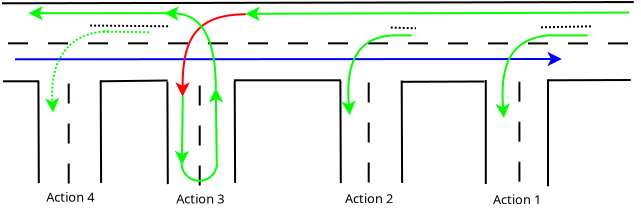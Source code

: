 <?xml version="1.0" encoding="UTF-8"?>
<dia:diagram xmlns:dia="http://www.lysator.liu.se/~alla/dia/">
  <dia:layer name="Background" visible="true">
    <dia:object type="Standard - Line" version="0" id="O0">
      <dia:attribute name="obj_pos">
        <dia:point val="-0.95,7"/>
      </dia:attribute>
      <dia:attribute name="obj_bb">
        <dia:rectangle val="-1.0,6.885;30.69,7.05"/>
      </dia:attribute>
      <dia:attribute name="conn_endpoints">
        <dia:point val="-0.95,7"/>
        <dia:point val="30.64,6.935"/>
      </dia:attribute>
      <dia:attribute name="numcp">
        <dia:int val="1"/>
      </dia:attribute>
    </dia:object>
    <dia:object type="Standard - Line" version="0" id="O1">
      <dia:attribute name="obj_pos">
        <dia:point val="10.65,10.85"/>
      </dia:attribute>
      <dia:attribute name="obj_bb">
        <dia:rectangle val="10.6,10.8;16.05,10.9"/>
      </dia:attribute>
      <dia:attribute name="conn_endpoints">
        <dia:point val="10.65,10.85"/>
        <dia:point val="16,10.85"/>
      </dia:attribute>
      <dia:attribute name="numcp">
        <dia:int val="1"/>
      </dia:attribute>
    </dia:object>
    <dia:object type="Standard - Line" version="0" id="O2">
      <dia:attribute name="obj_pos">
        <dia:point val="-0.65,9"/>
      </dia:attribute>
      <dia:attribute name="obj_bb">
        <dia:rectangle val="-0.7,8.95;30.95,9.055"/>
      </dia:attribute>
      <dia:attribute name="conn_endpoints">
        <dia:point val="-0.65,9"/>
        <dia:point val="30.9,9.005"/>
      </dia:attribute>
      <dia:attribute name="numcp">
        <dia:int val="1"/>
      </dia:attribute>
      <dia:attribute name="line_style">
        <dia:enum val="1"/>
      </dia:attribute>
    </dia:object>
    <dia:object type="Standard - Line" version="0" id="O3">
      <dia:attribute name="obj_pos">
        <dia:point val="26.35,10.85"/>
      </dia:attribute>
      <dia:attribute name="obj_bb">
        <dia:rectangle val="26.3,10.785;30.541,10.9"/>
      </dia:attribute>
      <dia:attribute name="conn_endpoints">
        <dia:point val="26.35,10.85"/>
        <dia:point val="30.49,10.835"/>
      </dia:attribute>
      <dia:attribute name="numcp">
        <dia:int val="1"/>
      </dia:attribute>
    </dia:object>
    <dia:object type="Standard - Line" version="0" id="O4">
      <dia:attribute name="obj_pos">
        <dia:point val="23.24,16.035"/>
      </dia:attribute>
      <dia:attribute name="obj_bb">
        <dia:rectangle val="23.19,10.785;23.29,16.085"/>
      </dia:attribute>
      <dia:attribute name="conn_endpoints">
        <dia:point val="23.24,16.035"/>
        <dia:point val="23.24,10.835"/>
      </dia:attribute>
      <dia:attribute name="numcp">
        <dia:int val="1"/>
      </dia:attribute>
    </dia:object>
    <dia:object type="Standard - Line" version="0" id="O5">
      <dia:attribute name="obj_pos">
        <dia:point val="26.35,16.15"/>
      </dia:attribute>
      <dia:attribute name="obj_bb">
        <dia:rectangle val="26.3,10.75;26.4,16.2"/>
      </dia:attribute>
      <dia:attribute name="conn_endpoints">
        <dia:point val="26.35,16.15"/>
        <dia:point val="26.35,10.8"/>
      </dia:attribute>
      <dia:attribute name="numcp">
        <dia:int val="1"/>
      </dia:attribute>
    </dia:object>
    <dia:object type="Standard - Line" version="0" id="O6">
      <dia:attribute name="obj_pos">
        <dia:point val="24.92,15.92"/>
      </dia:attribute>
      <dia:attribute name="obj_bb">
        <dia:rectangle val="24.87,10.67;24.97,15.97"/>
      </dia:attribute>
      <dia:attribute name="conn_endpoints">
        <dia:point val="24.92,15.92"/>
        <dia:point val="24.92,10.72"/>
      </dia:attribute>
      <dia:attribute name="numcp">
        <dia:int val="1"/>
      </dia:attribute>
      <dia:attribute name="line_style">
        <dia:enum val="1"/>
      </dia:attribute>
    </dia:object>
    <dia:object type="Standard - Line" version="0" id="O7">
      <dia:attribute name="obj_pos">
        <dia:point val="-0.3,9.8"/>
      </dia:attribute>
      <dia:attribute name="obj_bb">
        <dia:rectangle val="-0.35,9.285;27.09,10.285"/>
      </dia:attribute>
      <dia:attribute name="conn_endpoints">
        <dia:point val="-0.3,9.8"/>
        <dia:point val="27.04,9.785"/>
      </dia:attribute>
      <dia:attribute name="numcp">
        <dia:int val="1"/>
      </dia:attribute>
      <dia:attribute name="line_color">
        <dia:color val="#0000ff"/>
      </dia:attribute>
      <dia:attribute name="end_arrow">
        <dia:enum val="22"/>
      </dia:attribute>
      <dia:attribute name="end_arrow_length">
        <dia:real val="0.5"/>
      </dia:attribute>
      <dia:attribute name="end_arrow_width">
        <dia:real val="0.5"/>
      </dia:attribute>
    </dia:object>
    <dia:object type="Standard - Line" version="0" id="O8">
      <dia:attribute name="obj_pos">
        <dia:point val="30.409,7.462"/>
      </dia:attribute>
      <dia:attribute name="obj_bb">
        <dia:rectangle val="11.168,7.026;30.459,8.027"/>
      </dia:attribute>
      <dia:attribute name="conn_endpoints">
        <dia:point val="30.409,7.462"/>
        <dia:point val="11.219,7.527"/>
      </dia:attribute>
      <dia:attribute name="numcp">
        <dia:int val="1"/>
      </dia:attribute>
      <dia:attribute name="line_color">
        <dia:color val="#00ff00"/>
      </dia:attribute>
      <dia:attribute name="end_arrow">
        <dia:enum val="22"/>
      </dia:attribute>
      <dia:attribute name="end_arrow_length">
        <dia:real val="0.5"/>
      </dia:attribute>
      <dia:attribute name="end_arrow_width">
        <dia:real val="0.5"/>
      </dia:attribute>
    </dia:object>
    <dia:object type="Standard - BezierLine" version="0" id="O9">
      <dia:attribute name="obj_pos">
        <dia:point val="26.35,8.6"/>
      </dia:attribute>
      <dia:attribute name="obj_bb">
        <dia:rectangle val="23.638,8.545;26.405,12.822"/>
      </dia:attribute>
      <dia:attribute name="bez_points">
        <dia:point val="26.35,8.6"/>
        <dia:point val="24.5,8.8"/>
        <dia:point val="23.94,10.035"/>
        <dia:point val="24.14,12.735"/>
      </dia:attribute>
      <dia:attribute name="corner_types">
        <dia:enum val="0"/>
        <dia:enum val="0"/>
      </dia:attribute>
      <dia:attribute name="line_color">
        <dia:color val="#00ff00"/>
      </dia:attribute>
      <dia:attribute name="end_arrow">
        <dia:enum val="22"/>
      </dia:attribute>
      <dia:attribute name="end_arrow_length">
        <dia:real val="0.5"/>
      </dia:attribute>
      <dia:attribute name="end_arrow_width">
        <dia:real val="0.5"/>
      </dia:attribute>
    </dia:object>
    <dia:object type="Standard - Line" version="0" id="O10">
      <dia:attribute name="obj_pos">
        <dia:point val="26,8.2"/>
      </dia:attribute>
      <dia:attribute name="obj_bb">
        <dia:rectangle val="25.949,8.099;28.601,8.251"/>
      </dia:attribute>
      <dia:attribute name="conn_endpoints">
        <dia:point val="26,8.2"/>
        <dia:point val="28.55,8.15"/>
      </dia:attribute>
      <dia:attribute name="numcp">
        <dia:int val="1"/>
      </dia:attribute>
      <dia:attribute name="line_style">
        <dia:enum val="4"/>
      </dia:attribute>
    </dia:object>
    <dia:object type="Standard - Line" version="0" id="O11">
      <dia:attribute name="obj_pos">
        <dia:point val="26.337,8.605"/>
      </dia:attribute>
      <dia:attribute name="obj_bb">
        <dia:rectangle val="26.287,8.555;28.387,8.655"/>
      </dia:attribute>
      <dia:attribute name="conn_endpoints">
        <dia:point val="26.337,8.605"/>
        <dia:point val="28.337,8.605"/>
      </dia:attribute>
      <dia:attribute name="numcp">
        <dia:int val="1"/>
      </dia:attribute>
      <dia:attribute name="line_color">
        <dia:color val="#00ff00"/>
      </dia:attribute>
    </dia:object>
    <dia:object type="Standard - Line" version="0" id="O12">
      <dia:attribute name="obj_pos">
        <dia:point val="19.035,10.925"/>
      </dia:attribute>
      <dia:attribute name="obj_bb">
        <dia:rectangle val="18.985,10.86;23.226,10.975"/>
      </dia:attribute>
      <dia:attribute name="conn_endpoints">
        <dia:point val="19.035,10.925"/>
        <dia:point val="23.175,10.91"/>
      </dia:attribute>
      <dia:attribute name="numcp">
        <dia:int val="1"/>
      </dia:attribute>
    </dia:object>
    <dia:object type="Standard - Line" version="0" id="O13">
      <dia:attribute name="obj_pos">
        <dia:point val="19.055,15.98"/>
      </dia:attribute>
      <dia:attribute name="obj_bb">
        <dia:rectangle val="18.985,10.81;19.105,16.03"/>
      </dia:attribute>
      <dia:attribute name="conn_endpoints">
        <dia:point val="19.055,15.98"/>
        <dia:point val="19.035,10.86"/>
      </dia:attribute>
      <dia:attribute name="numcp">
        <dia:int val="1"/>
      </dia:attribute>
    </dia:object>
    <dia:object type="Standard - Line" version="0" id="O14">
      <dia:attribute name="obj_pos">
        <dia:point val="15.99,15.99"/>
      </dia:attribute>
      <dia:attribute name="obj_bb">
        <dia:rectangle val="15.92,10.82;16.04,16.04"/>
      </dia:attribute>
      <dia:attribute name="conn_endpoints">
        <dia:point val="15.99,15.99"/>
        <dia:point val="15.97,10.87"/>
      </dia:attribute>
      <dia:attribute name="numcp">
        <dia:int val="1"/>
      </dia:attribute>
    </dia:object>
    <dia:object type="Standard - Line" version="0" id="O15">
      <dia:attribute name="obj_pos">
        <dia:point val="17.385,15.96"/>
      </dia:attribute>
      <dia:attribute name="obj_bb">
        <dia:rectangle val="17.335,10.71;17.435,16.01"/>
      </dia:attribute>
      <dia:attribute name="conn_endpoints">
        <dia:point val="17.385,15.96"/>
        <dia:point val="17.385,10.76"/>
      </dia:attribute>
      <dia:attribute name="numcp">
        <dia:int val="1"/>
      </dia:attribute>
      <dia:attribute name="line_style">
        <dia:enum val="1"/>
      </dia:attribute>
    </dia:object>
    <dia:object type="Standard - Line" version="0" id="O16">
      <dia:attribute name="obj_pos">
        <dia:point val="18.486,8.211"/>
      </dia:attribute>
      <dia:attribute name="obj_bb">
        <dia:rectangle val="18.434,8.159;19.802,8.302"/>
      </dia:attribute>
      <dia:attribute name="conn_endpoints">
        <dia:point val="18.486,8.211"/>
        <dia:point val="19.75,8.25"/>
      </dia:attribute>
      <dia:attribute name="numcp">
        <dia:int val="1"/>
      </dia:attribute>
      <dia:attribute name="line_style">
        <dia:enum val="4"/>
      </dia:attribute>
    </dia:object>
    <dia:object type="Standard - BezierLine" version="0" id="O17">
      <dia:attribute name="obj_pos">
        <dia:point val="18.8,8.6"/>
      </dia:attribute>
      <dia:attribute name="obj_bb">
        <dia:rectangle val="15.935,8.55;18.85,12.693"/>
      </dia:attribute>
      <dia:attribute name="bez_points">
        <dia:point val="18.8,8.6"/>
        <dia:point val="16.9,8.6"/>
        <dia:point val="16.2,9.85"/>
        <dia:point val="16.437,12.6"/>
      </dia:attribute>
      <dia:attribute name="corner_types">
        <dia:enum val="0"/>
        <dia:enum val="0"/>
      </dia:attribute>
      <dia:attribute name="line_color">
        <dia:color val="#00ff00"/>
      </dia:attribute>
      <dia:attribute name="end_arrow">
        <dia:enum val="22"/>
      </dia:attribute>
      <dia:attribute name="end_arrow_length">
        <dia:real val="0.5"/>
      </dia:attribute>
      <dia:attribute name="end_arrow_width">
        <dia:real val="0.5"/>
      </dia:attribute>
    </dia:object>
    <dia:object type="Standard - Line" version="0" id="O18">
      <dia:attribute name="obj_pos">
        <dia:point val="10.705,15.98"/>
      </dia:attribute>
      <dia:attribute name="obj_bb">
        <dia:rectangle val="10.635,10.81;10.755,16.03"/>
      </dia:attribute>
      <dia:attribute name="conn_endpoints">
        <dia:point val="10.705,15.98"/>
        <dia:point val="10.685,10.86"/>
      </dia:attribute>
      <dia:attribute name="numcp">
        <dia:int val="1"/>
      </dia:attribute>
    </dia:object>
    <dia:object type="Standard - Line" version="0" id="O19">
      <dia:attribute name="obj_pos">
        <dia:point val="7.34,16.04"/>
      </dia:attribute>
      <dia:attribute name="obj_bb">
        <dia:rectangle val="7.27,10.87;7.39,16.09"/>
      </dia:attribute>
      <dia:attribute name="conn_endpoints">
        <dia:point val="7.34,16.04"/>
        <dia:point val="7.32,10.92"/>
      </dia:attribute>
      <dia:attribute name="numcp">
        <dia:int val="1"/>
      </dia:attribute>
    </dia:object>
    <dia:object type="Standard - Line" version="0" id="O20">
      <dia:attribute name="obj_pos">
        <dia:point val="8.935,16.11"/>
      </dia:attribute>
      <dia:attribute name="obj_bb">
        <dia:rectangle val="8.885,10.86;8.985,16.16"/>
      </dia:attribute>
      <dia:attribute name="conn_endpoints">
        <dia:point val="8.935,16.11"/>
        <dia:point val="8.935,10.91"/>
      </dia:attribute>
      <dia:attribute name="numcp">
        <dia:int val="1"/>
      </dia:attribute>
      <dia:attribute name="line_style">
        <dia:enum val="1"/>
      </dia:attribute>
    </dia:object>
    <dia:object type="Standard - Line" version="0" id="O21">
      <dia:attribute name="obj_pos">
        <dia:point val="3.95,10.9"/>
      </dia:attribute>
      <dia:attribute name="obj_bb">
        <dia:rectangle val="3.899,10.809;7.386,10.951"/>
      </dia:attribute>
      <dia:attribute name="conn_endpoints">
        <dia:point val="3.95,10.9"/>
        <dia:point val="7.335,10.86"/>
      </dia:attribute>
      <dia:attribute name="numcp">
        <dia:int val="1"/>
      </dia:attribute>
    </dia:object>
    <dia:object type="Standard - BezierLine" version="0" id="O22">
      <dia:attribute name="obj_pos">
        <dia:point val="11.244,7.543"/>
      </dia:attribute>
      <dia:attribute name="obj_bb">
        <dia:rectangle val="7.582,7.493;11.294,11.722"/>
      </dia:attribute>
      <dia:attribute name="bez_points">
        <dia:point val="11.244,7.543"/>
        <dia:point val="8.923,7.572"/>
        <dia:point val="8.067,8.554"/>
        <dia:point val="8.082,11.67"/>
      </dia:attribute>
      <dia:attribute name="corner_types">
        <dia:enum val="0"/>
        <dia:enum val="0"/>
      </dia:attribute>
      <dia:attribute name="line_color">
        <dia:color val="#ff0000"/>
      </dia:attribute>
      <dia:attribute name="end_arrow">
        <dia:enum val="22"/>
      </dia:attribute>
      <dia:attribute name="end_arrow_length">
        <dia:real val="0.5"/>
      </dia:attribute>
      <dia:attribute name="end_arrow_width">
        <dia:real val="0.5"/>
      </dia:attribute>
    </dia:object>
    <dia:object type="Standard - Line" version="0" id="O23">
      <dia:attribute name="obj_pos">
        <dia:point val="4.005,15.98"/>
      </dia:attribute>
      <dia:attribute name="obj_bb">
        <dia:rectangle val="3.935,10.81;4.055,16.03"/>
      </dia:attribute>
      <dia:attribute name="conn_endpoints">
        <dia:point val="4.005,15.98"/>
        <dia:point val="3.985,10.86"/>
      </dia:attribute>
      <dia:attribute name="numcp">
        <dia:int val="1"/>
      </dia:attribute>
    </dia:object>
    <dia:object type="Standard - Line" version="0" id="O24">
      <dia:attribute name="obj_pos">
        <dia:point val="0.89,15.99"/>
      </dia:attribute>
      <dia:attribute name="obj_bb">
        <dia:rectangle val="0.82,10.82;0.94,16.04"/>
      </dia:attribute>
      <dia:attribute name="conn_endpoints">
        <dia:point val="0.89,15.99"/>
        <dia:point val="0.87,10.87"/>
      </dia:attribute>
      <dia:attribute name="numcp">
        <dia:int val="1"/>
      </dia:attribute>
    </dia:object>
    <dia:object type="Standard - Line" version="0" id="O25">
      <dia:attribute name="obj_pos">
        <dia:point val="2.385,16.01"/>
      </dia:attribute>
      <dia:attribute name="obj_bb">
        <dia:rectangle val="2.335,10.76;2.435,16.06"/>
      </dia:attribute>
      <dia:attribute name="conn_endpoints">
        <dia:point val="2.385,16.01"/>
        <dia:point val="2.385,10.81"/>
      </dia:attribute>
      <dia:attribute name="numcp">
        <dia:int val="1"/>
      </dia:attribute>
      <dia:attribute name="line_style">
        <dia:enum val="1"/>
      </dia:attribute>
    </dia:object>
    <dia:object type="Standard - Line" version="0" id="O26">
      <dia:attribute name="obj_pos">
        <dia:point val="-0.9,10.9"/>
      </dia:attribute>
      <dia:attribute name="obj_bb">
        <dia:rectangle val="-0.95,10.85;0.95,10.95"/>
      </dia:attribute>
      <dia:attribute name="conn_endpoints">
        <dia:point val="-0.9,10.9"/>
        <dia:point val="0.9,10.9"/>
      </dia:attribute>
      <dia:attribute name="numcp">
        <dia:int val="1"/>
      </dia:attribute>
    </dia:object>
    <dia:object type="Standard - Line" version="0" id="O27">
      <dia:attribute name="obj_pos">
        <dia:point val="3.456,8.111"/>
      </dia:attribute>
      <dia:attribute name="obj_bb">
        <dia:rectangle val="3.405,8.06;7.5,8.2"/>
      </dia:attribute>
      <dia:attribute name="conn_endpoints">
        <dia:point val="3.456,8.111"/>
        <dia:point val="7.45,8.15"/>
      </dia:attribute>
      <dia:attribute name="numcp">
        <dia:int val="1"/>
      </dia:attribute>
      <dia:attribute name="line_style">
        <dia:enum val="4"/>
      </dia:attribute>
    </dia:object>
    <dia:object type="Standard - BezierLine" version="0" id="O28">
      <dia:attribute name="obj_pos">
        <dia:point val="4.37,8.41"/>
      </dia:attribute>
      <dia:attribute name="obj_bb">
        <dia:rectangle val="1.105,8.36;4.42,12.547"/>
      </dia:attribute>
      <dia:attribute name="bez_points">
        <dia:point val="4.37,8.41"/>
        <dia:point val="2.47,8.41"/>
        <dia:point val="1.407,9.76"/>
        <dia:point val="1.607,12.46"/>
      </dia:attribute>
      <dia:attribute name="corner_types">
        <dia:enum val="0"/>
        <dia:enum val="0"/>
      </dia:attribute>
      <dia:attribute name="line_color">
        <dia:color val="#00ff00"/>
      </dia:attribute>
      <dia:attribute name="line_style">
        <dia:enum val="4"/>
      </dia:attribute>
      <dia:attribute name="end_arrow">
        <dia:enum val="22"/>
      </dia:attribute>
      <dia:attribute name="end_arrow_length">
        <dia:real val="0.5"/>
      </dia:attribute>
      <dia:attribute name="end_arrow_width">
        <dia:real val="0.5"/>
      </dia:attribute>
    </dia:object>
    <dia:object type="Standard - Line" version="0" id="O29">
      <dia:attribute name="obj_pos">
        <dia:point val="4.107,8.412"/>
      </dia:attribute>
      <dia:attribute name="obj_bb">
        <dia:rectangle val="4.057,8.362;6.551,8.501"/>
      </dia:attribute>
      <dia:attribute name="conn_endpoints">
        <dia:point val="4.107,8.412"/>
        <dia:point val="6.5,8.45"/>
      </dia:attribute>
      <dia:attribute name="numcp">
        <dia:int val="1"/>
      </dia:attribute>
      <dia:attribute name="line_color">
        <dia:color val="#00ff00"/>
      </dia:attribute>
      <dia:attribute name="line_style">
        <dia:enum val="4"/>
      </dia:attribute>
    </dia:object>
    <dia:object type="Standard - Line" version="0" id="O30">
      <dia:attribute name="obj_pos">
        <dia:point val="18.809,8.6"/>
      </dia:attribute>
      <dia:attribute name="obj_bb">
        <dia:rectangle val="18.759,8.549;19.59,8.653"/>
      </dia:attribute>
      <dia:attribute name="conn_endpoints">
        <dia:point val="18.809,8.6"/>
        <dia:point val="19.54,8.602"/>
      </dia:attribute>
      <dia:attribute name="numcp">
        <dia:int val="1"/>
      </dia:attribute>
      <dia:attribute name="line_color">
        <dia:color val="#00ff00"/>
      </dia:attribute>
    </dia:object>
    <dia:object type="Standard - Text" version="1" id="O31">
      <dia:attribute name="obj_pos">
        <dia:point val="23.6,17.05"/>
      </dia:attribute>
      <dia:attribute name="obj_bb">
        <dia:rectangle val="23.6,16.508;25.987,17.448"/>
      </dia:attribute>
      <dia:attribute name="text">
        <dia:composite type="text">
          <dia:attribute name="string">
            <dia:string>#Action 1#</dia:string>
          </dia:attribute>
          <dia:attribute name="font">
            <dia:font family="sans" style="0" name="Helvetica"/>
          </dia:attribute>
          <dia:attribute name="height">
            <dia:real val="0.8"/>
          </dia:attribute>
          <dia:attribute name="pos">
            <dia:point val="23.6,17.05"/>
          </dia:attribute>
          <dia:attribute name="color">
            <dia:color val="#000000"/>
          </dia:attribute>
          <dia:attribute name="alignment">
            <dia:enum val="0"/>
          </dia:attribute>
        </dia:composite>
      </dia:attribute>
      <dia:attribute name="valign">
        <dia:enum val="3"/>
      </dia:attribute>
    </dia:object>
    <dia:object type="Standard - Text" version="1" id="O32">
      <dia:attribute name="obj_pos">
        <dia:point val="16.205,17.003"/>
      </dia:attribute>
      <dia:attribute name="obj_bb">
        <dia:rectangle val="16.205,16.46;18.59,17.4"/>
      </dia:attribute>
      <dia:attribute name="text">
        <dia:composite type="text">
          <dia:attribute name="string">
            <dia:string>#Action 2#</dia:string>
          </dia:attribute>
          <dia:attribute name="font">
            <dia:font family="sans" style="0" name="Helvetica"/>
          </dia:attribute>
          <dia:attribute name="height">
            <dia:real val="0.8"/>
          </dia:attribute>
          <dia:attribute name="pos">
            <dia:point val="16.205,17.003"/>
          </dia:attribute>
          <dia:attribute name="color">
            <dia:color val="#000000"/>
          </dia:attribute>
          <dia:attribute name="alignment">
            <dia:enum val="0"/>
          </dia:attribute>
        </dia:composite>
      </dia:attribute>
      <dia:attribute name="valign">
        <dia:enum val="3"/>
      </dia:attribute>
    </dia:object>
    <dia:object type="Standard - Text" version="1" id="O33">
      <dia:attribute name="obj_pos">
        <dia:point val="7.76,17.012"/>
      </dia:attribute>
      <dia:attribute name="obj_bb">
        <dia:rectangle val="7.76,16.47;10.147,17.41"/>
      </dia:attribute>
      <dia:attribute name="text">
        <dia:composite type="text">
          <dia:attribute name="string">
            <dia:string>#Action 3#</dia:string>
          </dia:attribute>
          <dia:attribute name="font">
            <dia:font family="sans" style="0" name="Helvetica"/>
          </dia:attribute>
          <dia:attribute name="height">
            <dia:real val="0.8"/>
          </dia:attribute>
          <dia:attribute name="pos">
            <dia:point val="7.76,17.012"/>
          </dia:attribute>
          <dia:attribute name="color">
            <dia:color val="#000000"/>
          </dia:attribute>
          <dia:attribute name="alignment">
            <dia:enum val="0"/>
          </dia:attribute>
        </dia:composite>
      </dia:attribute>
      <dia:attribute name="valign">
        <dia:enum val="3"/>
      </dia:attribute>
    </dia:object>
    <dia:object type="Standard - Text" version="1" id="O34">
      <dia:attribute name="obj_pos">
        <dia:point val="1.265,16.922"/>
      </dia:attribute>
      <dia:attribute name="obj_bb">
        <dia:rectangle val="1.265,16.38;3.65,17.32"/>
      </dia:attribute>
      <dia:attribute name="text">
        <dia:composite type="text">
          <dia:attribute name="string">
            <dia:string>#Action 4#</dia:string>
          </dia:attribute>
          <dia:attribute name="font">
            <dia:font family="sans" style="0" name="Helvetica"/>
          </dia:attribute>
          <dia:attribute name="height">
            <dia:real val="0.8"/>
          </dia:attribute>
          <dia:attribute name="pos">
            <dia:point val="1.265,16.922"/>
          </dia:attribute>
          <dia:attribute name="color">
            <dia:color val="#000000"/>
          </dia:attribute>
          <dia:attribute name="alignment">
            <dia:enum val="0"/>
          </dia:attribute>
        </dia:composite>
      </dia:attribute>
      <dia:attribute name="valign">
        <dia:enum val="3"/>
      </dia:attribute>
    </dia:object>
    <dia:object type="Standard - Arc" version="0" id="O35">
      <dia:attribute name="obj_pos">
        <dia:point val="8.03,15.051"/>
      </dia:attribute>
      <dia:attribute name="obj_bb">
        <dia:rectangle val="7.978,14.911;9.848,15.927"/>
      </dia:attribute>
      <dia:attribute name="conn_endpoints">
        <dia:point val="8.03,15.051"/>
        <dia:point val="9.798,14.963"/>
      </dia:attribute>
      <dia:attribute name="arc_color">
        <dia:color val="#00ff00"/>
      </dia:attribute>
      <dia:attribute name="curve_distance">
        <dia:real val="0.869"/>
      </dia:attribute>
    </dia:object>
    <dia:object type="Standard - Line" version="0" id="O36">
      <dia:attribute name="obj_pos">
        <dia:point val="8.09,11.641"/>
      </dia:attribute>
      <dia:attribute name="obj_bb">
        <dia:rectangle val="7.539,11.59;8.541,15.148"/>
      </dia:attribute>
      <dia:attribute name="conn_endpoints">
        <dia:point val="8.09,11.641"/>
        <dia:point val="8.04,15.091"/>
      </dia:attribute>
      <dia:attribute name="numcp">
        <dia:int val="1"/>
      </dia:attribute>
      <dia:attribute name="line_color">
        <dia:color val="#00ff00"/>
      </dia:attribute>
      <dia:attribute name="end_arrow">
        <dia:enum val="22"/>
      </dia:attribute>
      <dia:attribute name="end_arrow_length">
        <dia:real val="0.5"/>
      </dia:attribute>
      <dia:attribute name="end_arrow_width">
        <dia:real val="0.5"/>
      </dia:attribute>
    </dia:object>
    <dia:object type="Standard - Line" version="0" id="O37">
      <dia:attribute name="obj_pos">
        <dia:point val="9.785,14.963"/>
      </dia:attribute>
      <dia:attribute name="obj_bb">
        <dia:rectangle val="9.24,11.185;10.241,15.014"/>
      </dia:attribute>
      <dia:attribute name="conn_endpoints">
        <dia:point val="9.785,14.963"/>
        <dia:point val="9.74,11.241"/>
      </dia:attribute>
      <dia:attribute name="numcp">
        <dia:int val="1"/>
      </dia:attribute>
      <dia:attribute name="line_color">
        <dia:color val="#00ff00"/>
      </dia:attribute>
      <dia:attribute name="end_arrow">
        <dia:enum val="22"/>
      </dia:attribute>
      <dia:attribute name="end_arrow_length">
        <dia:real val="0.5"/>
      </dia:attribute>
      <dia:attribute name="end_arrow_width">
        <dia:real val="0.5"/>
      </dia:attribute>
    </dia:object>
    <dia:object type="Standard - BezierLine" version="0" id="O38">
      <dia:attribute name="obj_pos">
        <dia:point val="9.74,11.291"/>
      </dia:attribute>
      <dia:attribute name="obj_bb">
        <dia:rectangle val="7.107,6.993;9.79,11.341"/>
      </dia:attribute>
      <dia:attribute name="bez_points">
        <dia:point val="9.74,11.291"/>
        <dia:point val="9.74,9.191"/>
        <dia:point val="9.268,7.544"/>
        <dia:point val="7.168,7.494"/>
      </dia:attribute>
      <dia:attribute name="corner_types">
        <dia:enum val="0"/>
        <dia:enum val="0"/>
      </dia:attribute>
      <dia:attribute name="line_color">
        <dia:color val="#00ff00"/>
      </dia:attribute>
      <dia:attribute name="end_arrow">
        <dia:enum val="22"/>
      </dia:attribute>
      <dia:attribute name="end_arrow_length">
        <dia:real val="0.5"/>
      </dia:attribute>
      <dia:attribute name="end_arrow_width">
        <dia:real val="0.5"/>
      </dia:attribute>
    </dia:object>
    <dia:object type="Standard - Line" version="0" id="O39">
      <dia:attribute name="obj_pos">
        <dia:point val="7.24,7.49"/>
      </dia:attribute>
      <dia:attribute name="obj_bb">
        <dia:rectangle val="0.328,6.997;7.29,7.997"/>
      </dia:attribute>
      <dia:attribute name="conn_endpoints">
        <dia:point val="7.24,7.49"/>
        <dia:point val="0.378,7.497"/>
      </dia:attribute>
      <dia:attribute name="numcp">
        <dia:int val="1"/>
      </dia:attribute>
      <dia:attribute name="line_color">
        <dia:color val="#00ff00"/>
      </dia:attribute>
      <dia:attribute name="end_arrow">
        <dia:enum val="22"/>
      </dia:attribute>
      <dia:attribute name="end_arrow_length">
        <dia:real val="0.5"/>
      </dia:attribute>
      <dia:attribute name="end_arrow_width">
        <dia:real val="0.5"/>
      </dia:attribute>
    </dia:object>
  </dia:layer>
</dia:diagram>

